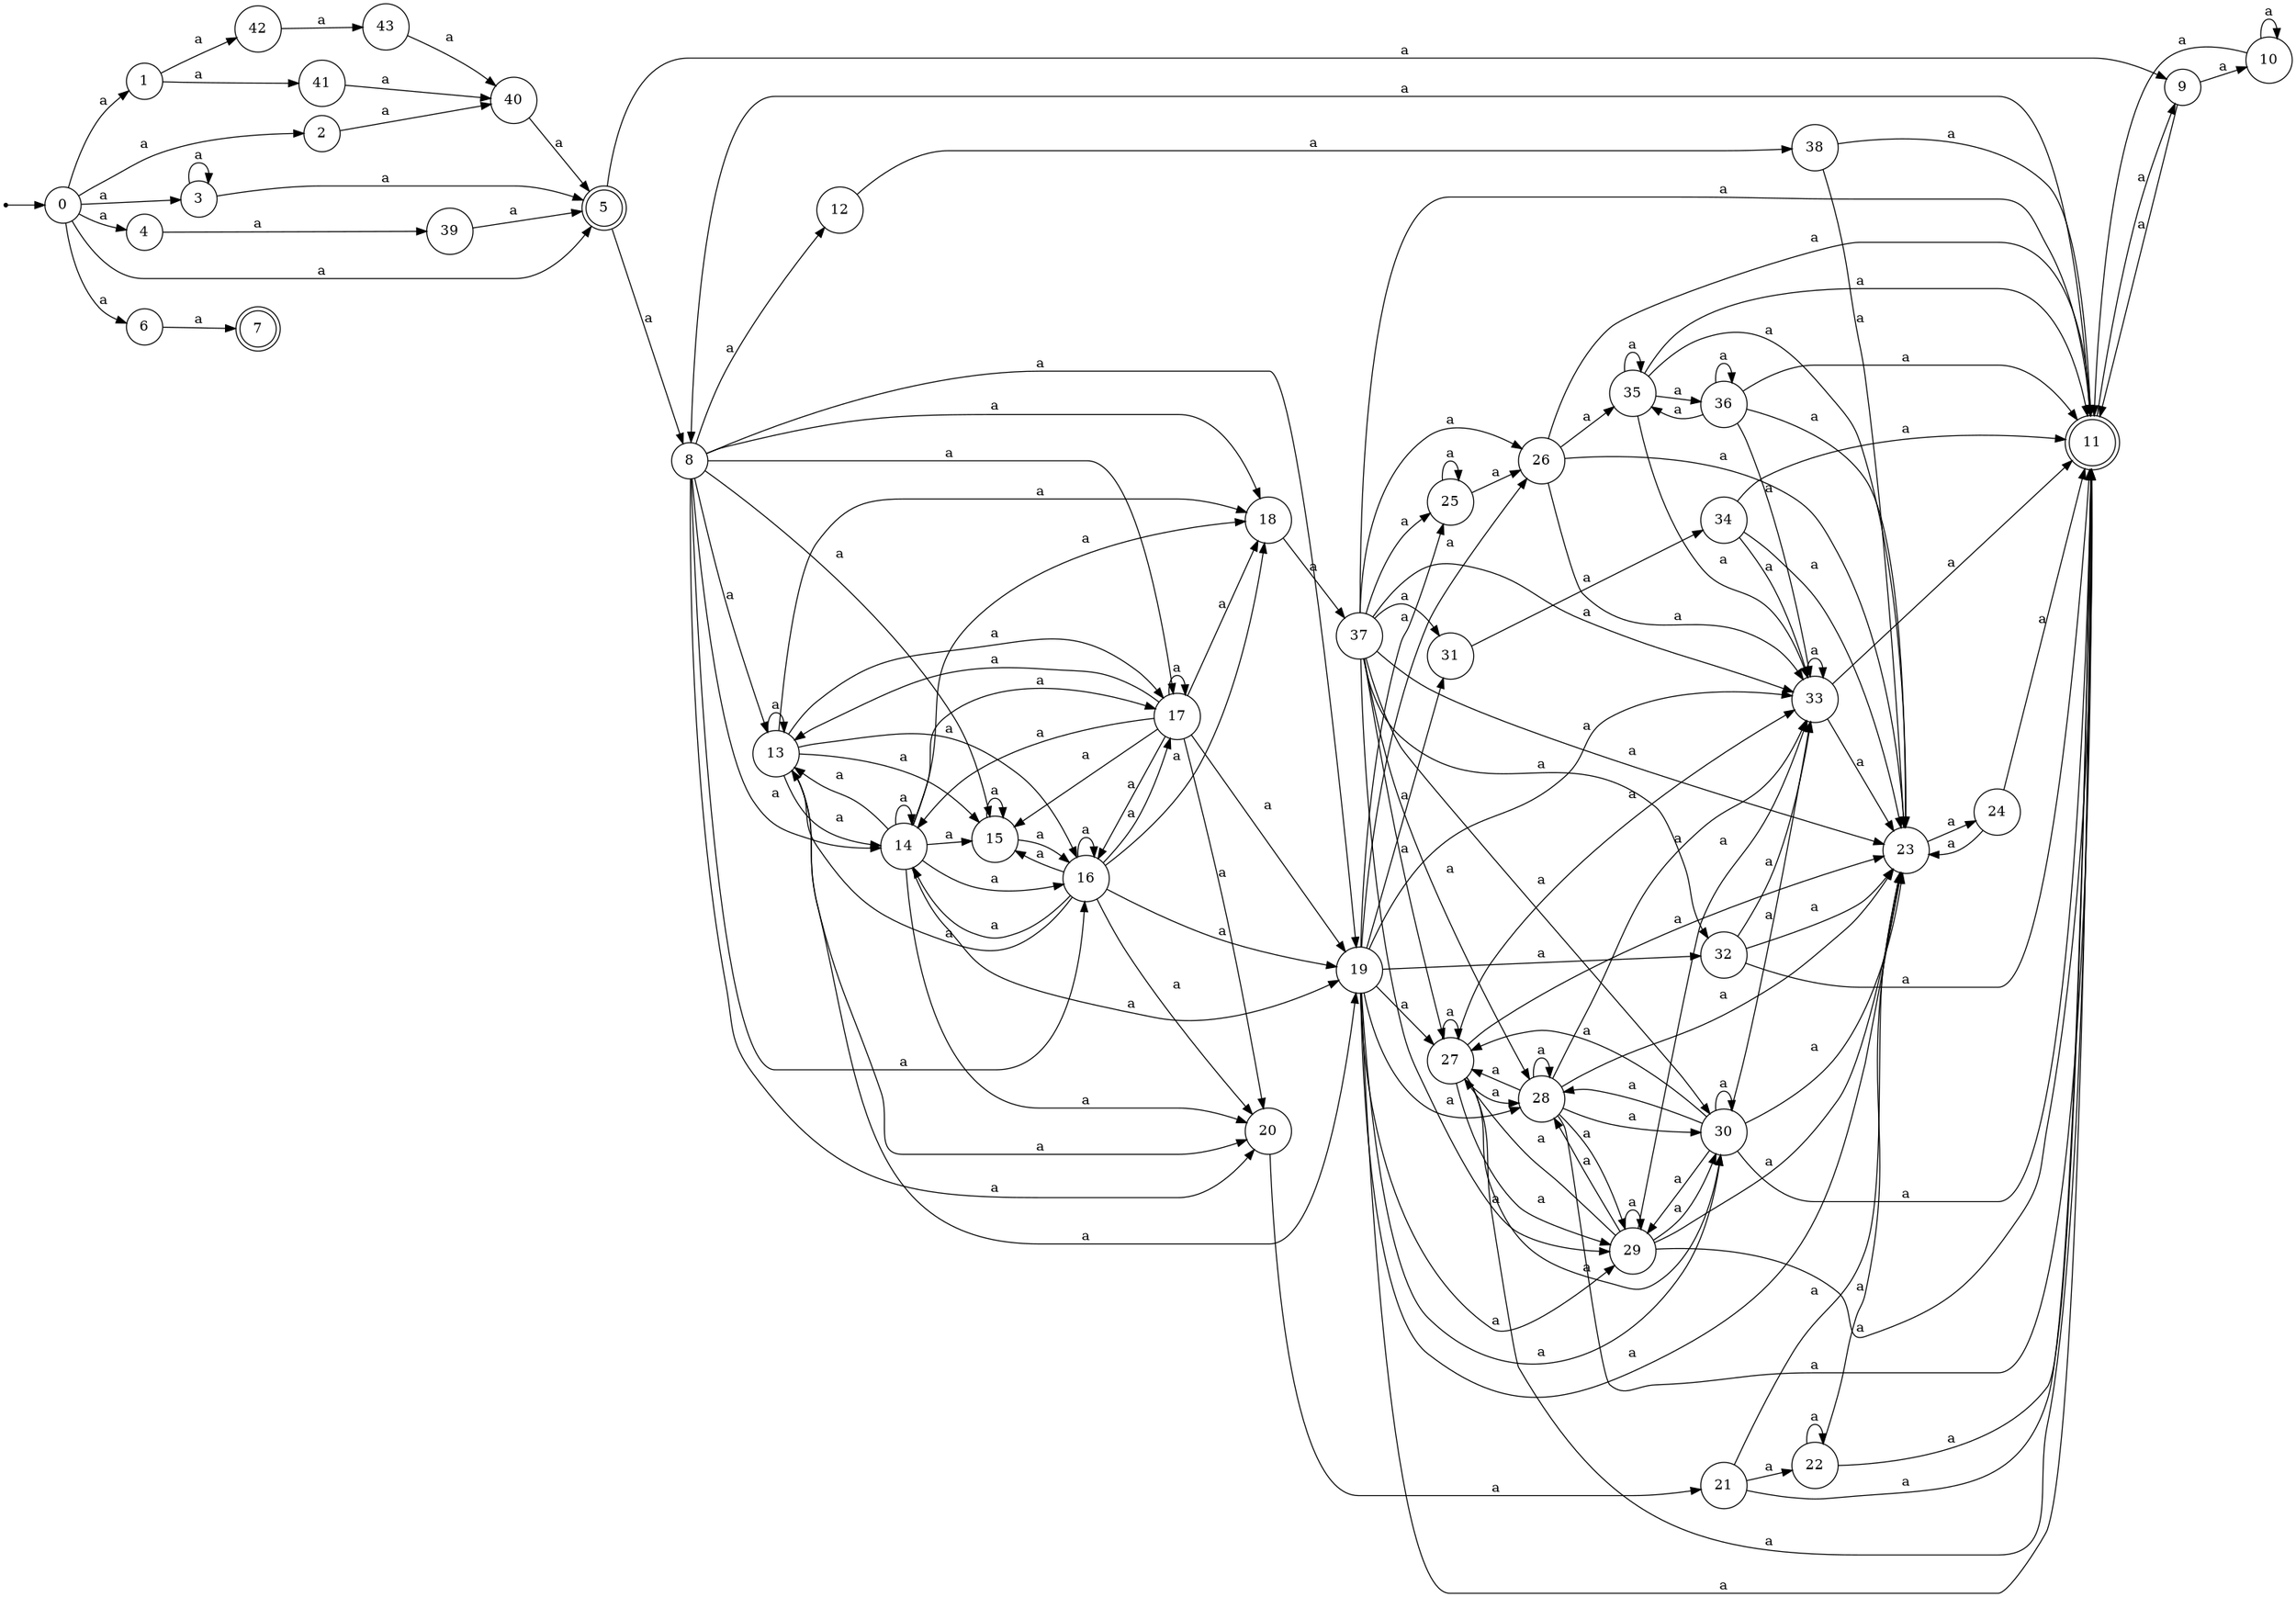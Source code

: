 digraph finite_state_machine {
rankdir=LR;
size="20,20";
node [shape = point]; "dummy0"
node [shape = circle]; "0";
"dummy0" -> "0";
node [shape = circle]; "1";
node [shape = circle]; "2";
node [shape = circle]; "3";
node [shape = circle]; "4";
node [shape = doublecircle]; "5";node [shape = circle]; "6";
node [shape = doublecircle]; "7";node [shape = circle]; "8";
node [shape = circle]; "9";
node [shape = circle]; "10";
node [shape = doublecircle]; "11";node [shape = circle]; "12";
node [shape = circle]; "13";
node [shape = circle]; "14";
node [shape = circle]; "15";
node [shape = circle]; "16";
node [shape = circle]; "17";
node [shape = circle]; "18";
node [shape = circle]; "19";
node [shape = circle]; "20";
node [shape = circle]; "21";
node [shape = circle]; "22";
node [shape = circle]; "23";
node [shape = circle]; "24";
node [shape = circle]; "25";
node [shape = circle]; "26";
node [shape = circle]; "27";
node [shape = circle]; "28";
node [shape = circle]; "29";
node [shape = circle]; "30";
node [shape = circle]; "31";
node [shape = circle]; "32";
node [shape = circle]; "33";
node [shape = circle]; "34";
node [shape = circle]; "35";
node [shape = circle]; "36";
node [shape = circle]; "37";
node [shape = circle]; "38";
node [shape = circle]; "39";
node [shape = circle]; "40";
node [shape = circle]; "41";
node [shape = circle]; "42";
node [shape = circle]; "43";
"0" -> "1" [label = "a"];
 "0" -> "2" [label = "a"];
 "0" -> "3" [label = "a"];
 "0" -> "4" [label = "a"];
 "0" -> "5" [label = "a"];
 "0" -> "6" [label = "a"];
 "6" -> "7" [label = "a"];
 "5" -> "8" [label = "a"];
 "5" -> "9" [label = "a"];
 "9" -> "10" [label = "a"];
 "9" -> "11" [label = "a"];
 "11" -> "8" [label = "a"];
 "11" -> "9" [label = "a"];
 "10" -> "10" [label = "a"];
 "10" -> "11" [label = "a"];
 "8" -> "12" [label = "a"];
 "8" -> "13" [label = "a"];
 "8" -> "14" [label = "a"];
 "8" -> "15" [label = "a"];
 "8" -> "16" [label = "a"];
 "8" -> "17" [label = "a"];
 "8" -> "18" [label = "a"];
 "8" -> "19" [label = "a"];
 "8" -> "20" [label = "a"];
 "20" -> "21" [label = "a"];
 "21" -> "11" [label = "a"];
 "21" -> "22" [label = "a"];
 "21" -> "23" [label = "a"];
 "23" -> "24" [label = "a"];
 "24" -> "11" [label = "a"];
 "24" -> "23" [label = "a"];
 "22" -> "11" [label = "a"];
 "22" -> "22" [label = "a"];
 "22" -> "23" [label = "a"];
 "19" -> "32" [label = "a"];
 "19" -> "33" [label = "a"];
 "19" -> "11" [label = "a"];
 "19" -> "23" [label = "a"];
 "19" -> "25" [label = "a"];
 "19" -> "26" [label = "a"];
 "19" -> "27" [label = "a"];
 "19" -> "28" [label = "a"];
 "19" -> "29" [label = "a"];
 "19" -> "30" [label = "a"];
 "19" -> "31" [label = "a"];
 "33" -> "33" [label = "a"];
 "33" -> "11" [label = "a"];
 "33" -> "23" [label = "a"];
 "32" -> "33" [label = "a"];
 "32" -> "11" [label = "a"];
 "32" -> "23" [label = "a"];
 "31" -> "34" [label = "a"];
 "34" -> "33" [label = "a"];
 "34" -> "11" [label = "a"];
 "34" -> "23" [label = "a"];
 "30" -> "33" [label = "a"];
 "30" -> "23" [label = "a"];
 "30" -> "27" [label = "a"];
 "30" -> "11" [label = "a"];
 "30" -> "28" [label = "a"];
 "30" -> "29" [label = "a"];
 "30" -> "30" [label = "a"];
 "29" -> "33" [label = "a"];
 "29" -> "23" [label = "a"];
 "29" -> "27" [label = "a"];
 "29" -> "11" [label = "a"];
 "29" -> "28" [label = "a"];
 "29" -> "29" [label = "a"];
 "29" -> "30" [label = "a"];
 "28" -> "33" [label = "a"];
 "28" -> "23" [label = "a"];
 "28" -> "27" [label = "a"];
 "28" -> "11" [label = "a"];
 "28" -> "28" [label = "a"];
 "28" -> "29" [label = "a"];
 "28" -> "30" [label = "a"];
 "27" -> "33" [label = "a"];
 "27" -> "23" [label = "a"];
 "27" -> "27" [label = "a"];
 "27" -> "11" [label = "a"];
 "27" -> "28" [label = "a"];
 "27" -> "29" [label = "a"];
 "27" -> "30" [label = "a"];
 "26" -> "11" [label = "a"];
 "26" -> "33" [label = "a"];
 "26" -> "35" [label = "a"];
 "26" -> "23" [label = "a"];
 "35" -> "33" [label = "a"];
 "35" -> "35" [label = "a"];
 "35" -> "36" [label = "a"];
 "35" -> "23" [label = "a"];
 "35" -> "11" [label = "a"];
 "36" -> "33" [label = "a"];
 "36" -> "35" [label = "a"];
 "36" -> "36" [label = "a"];
 "36" -> "23" [label = "a"];
 "36" -> "11" [label = "a"];
 "25" -> "25" [label = "a"];
 "25" -> "26" [label = "a"];
 "18" -> "37" [label = "a"];
 "37" -> "32" [label = "a"];
 "37" -> "33" [label = "a"];
 "37" -> "11" [label = "a"];
 "37" -> "23" [label = "a"];
 "37" -> "25" [label = "a"];
 "37" -> "26" [label = "a"];
 "37" -> "27" [label = "a"];
 "37" -> "28" [label = "a"];
 "37" -> "29" [label = "a"];
 "37" -> "30" [label = "a"];
 "37" -> "31" [label = "a"];
 "17" -> "13" [label = "a"];
 "17" -> "14" [label = "a"];
 "17" -> "15" [label = "a"];
 "17" -> "16" [label = "a"];
 "17" -> "17" [label = "a"];
 "17" -> "18" [label = "a"];
 "17" -> "19" [label = "a"];
 "17" -> "20" [label = "a"];
 "16" -> "13" [label = "a"];
 "16" -> "14" [label = "a"];
 "16" -> "15" [label = "a"];
 "16" -> "16" [label = "a"];
 "16" -> "17" [label = "a"];
 "16" -> "18" [label = "a"];
 "16" -> "19" [label = "a"];
 "16" -> "20" [label = "a"];
 "15" -> "16" [label = "a"];
 "15" -> "15" [label = "a"];
 "14" -> "13" [label = "a"];
 "14" -> "14" [label = "a"];
 "14" -> "15" [label = "a"];
 "14" -> "16" [label = "a"];
 "14" -> "17" [label = "a"];
 "14" -> "18" [label = "a"];
 "14" -> "19" [label = "a"];
 "14" -> "20" [label = "a"];
 "13" -> "13" [label = "a"];
 "13" -> "14" [label = "a"];
 "13" -> "15" [label = "a"];
 "13" -> "16" [label = "a"];
 "13" -> "17" [label = "a"];
 "13" -> "18" [label = "a"];
 "13" -> "19" [label = "a"];
 "13" -> "20" [label = "a"];
 "12" -> "38" [label = "a"];
 "38" -> "11" [label = "a"];
 "38" -> "23" [label = "a"];
 "4" -> "39" [label = "a"];
 "39" -> "5" [label = "a"];
 "3" -> "3" [label = "a"];
 "3" -> "5" [label = "a"];
 "2" -> "40" [label = "a"];
 "40" -> "5" [label = "a"];
 "1" -> "41" [label = "a"];
 "1" -> "42" [label = "a"];
 "42" -> "43" [label = "a"];
 "43" -> "40" [label = "a"];
 "41" -> "40" [label = "a"];
 }
